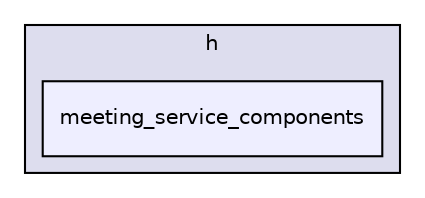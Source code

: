 digraph "h/meeting_service_components" {
  compound=true
  node [ fontsize="10", fontname="Helvetica"];
  edge [ labelfontsize="10", labelfontname="Helvetica"];
  subgraph clusterdir_c3a3ee36a1e03ad614258ece27f46d29 {
    graph [ bgcolor="#ddddee", pencolor="black", label="h" fontname="Helvetica", fontsize="10", URL="dir_c3a3ee36a1e03ad614258ece27f46d29.html"]
  dir_5f5804bb688e53d1d90885518676078f [shape=box, label="meeting_service_components", style="filled", fillcolor="#eeeeff", pencolor="black", URL="dir_5f5804bb688e53d1d90885518676078f.html"];
  }
}
